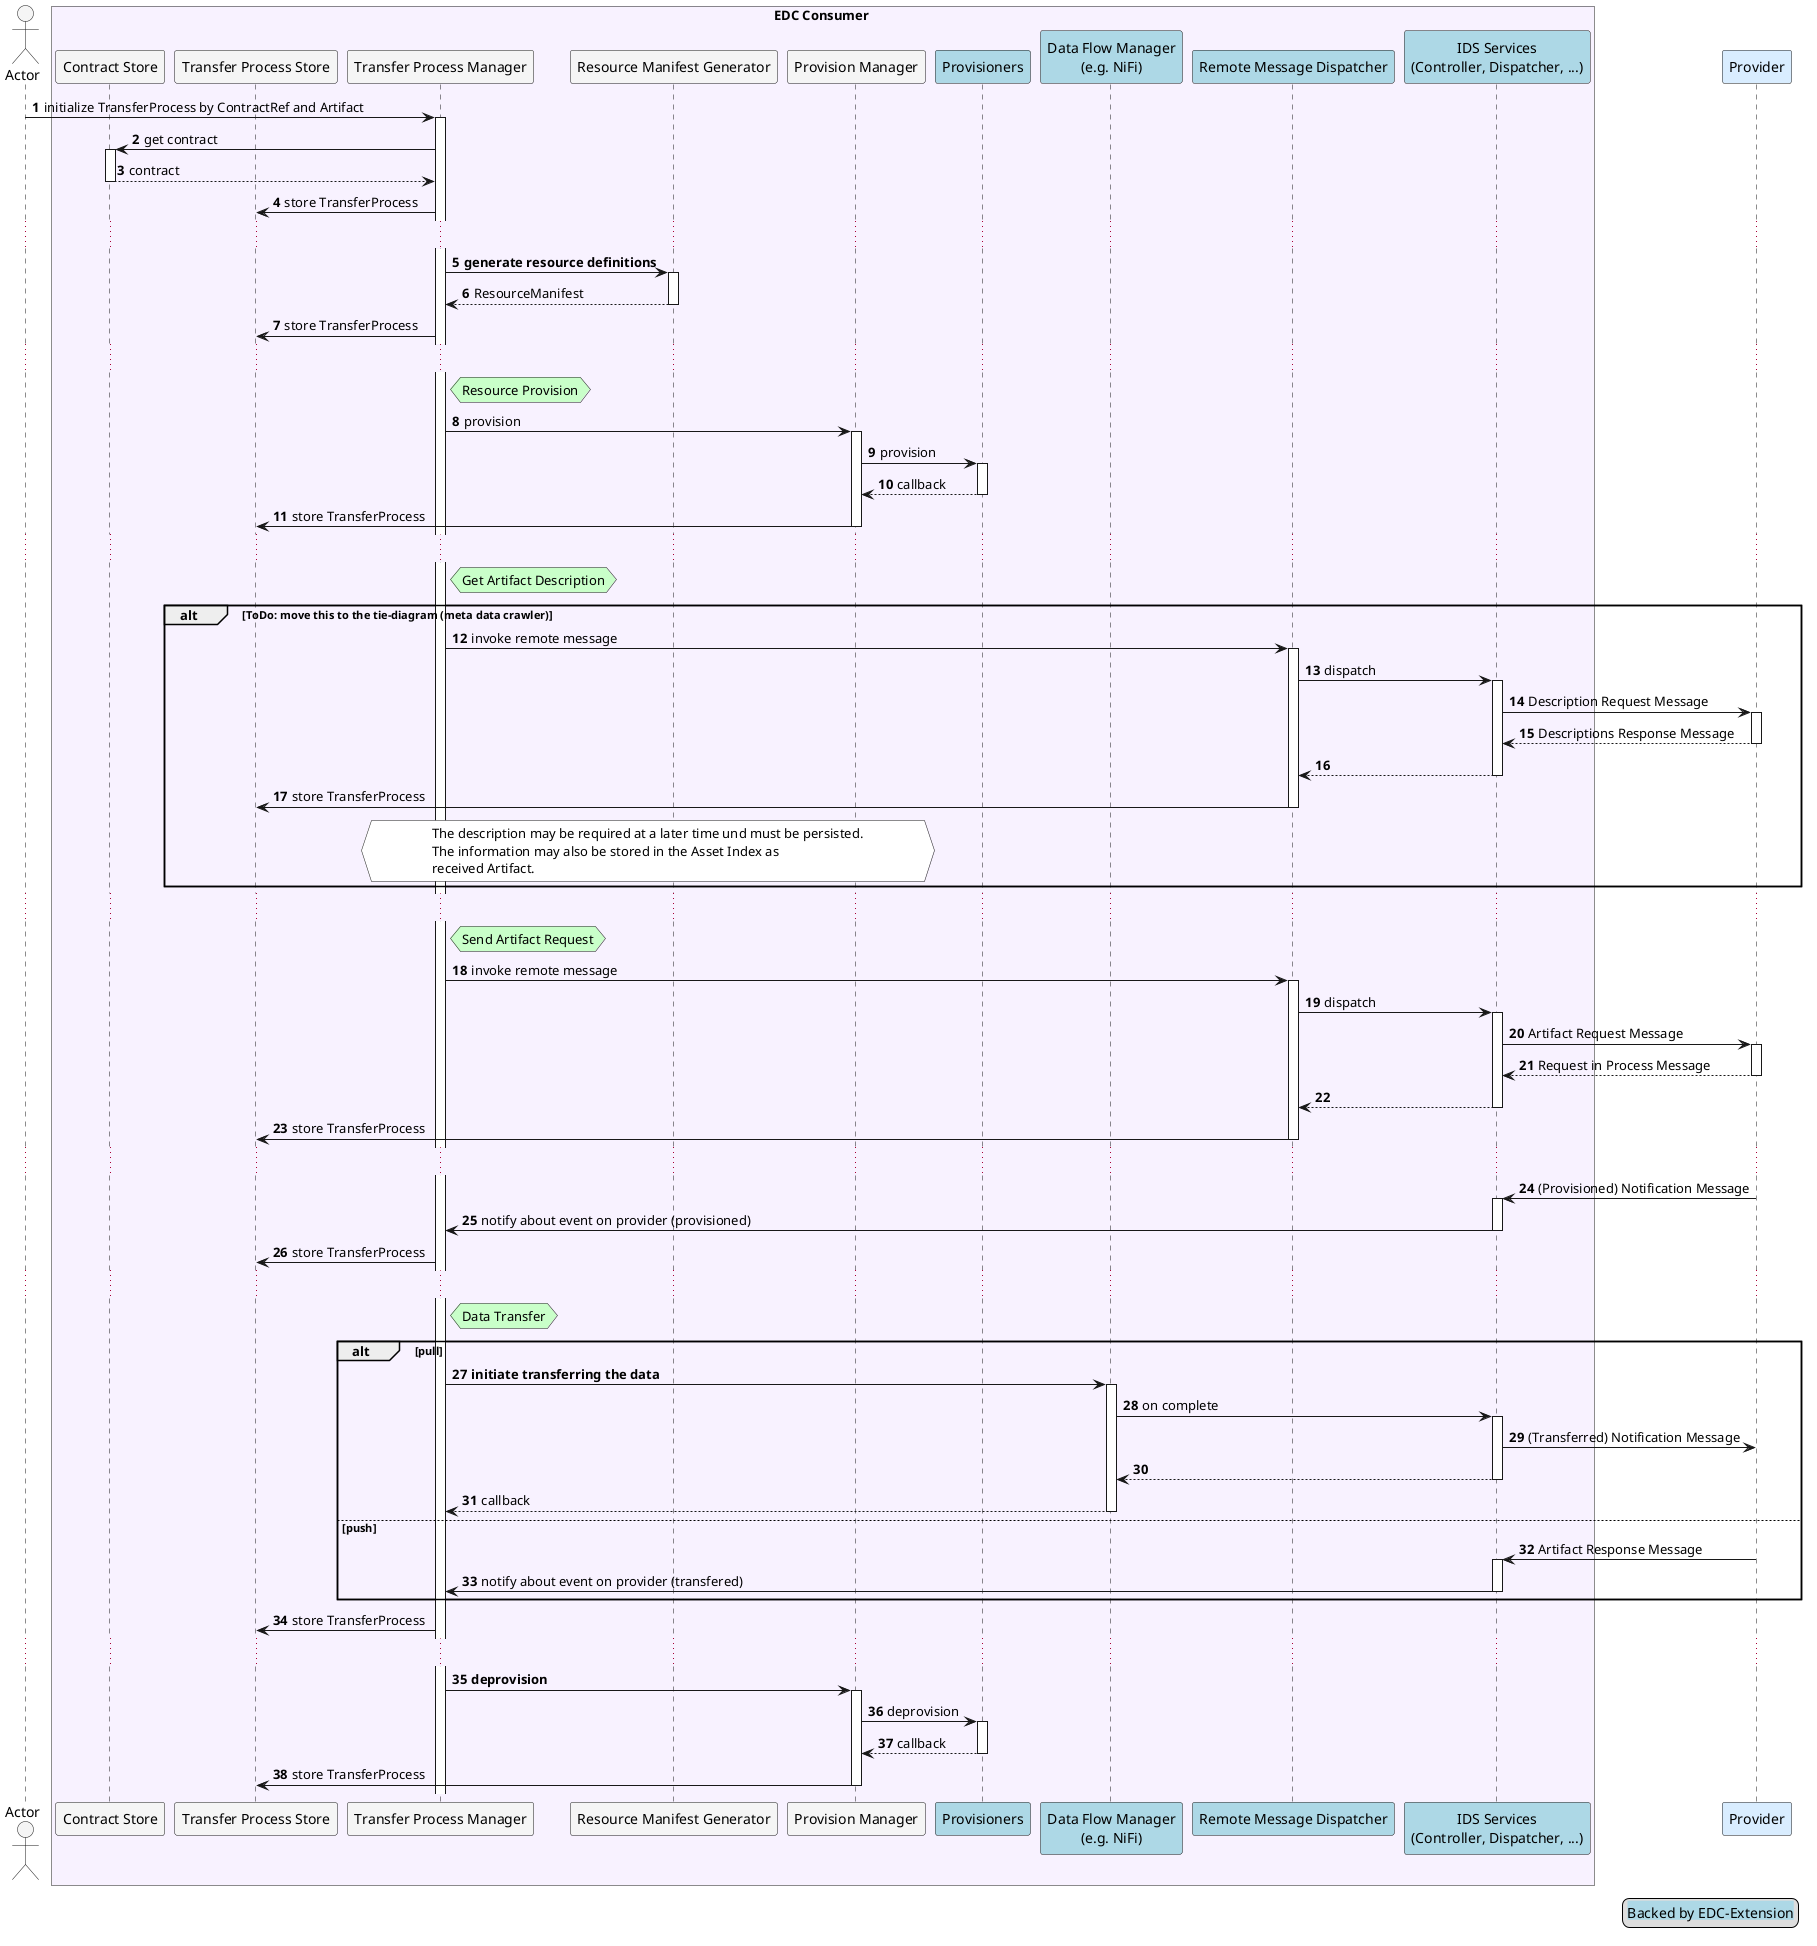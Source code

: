 @startuml

skinParam NoteBackgroundColor WhiteSmoke
skinParam NoteFontColor Black
skinParam ParticipantBackgroundColor WhiteSmoke
skinParam ActorBackgroundColor WhiteSmoke
skinParam AgentBackgroundColor White
skinParam AgentBorderColor SkyBlue
skinparam shadowing false

!define ConsumerColor f8f2ff
!define ProviderColor d9edff
!define WarningColor Business
!define LeadColor Technology

skinparam noteBackgroundColor #LeadColor

autonumber


actor Actor as "Actor"

'TODO: Move Actor to left and Data Provider to Right

legend right
 <back:#lightblue>Backed by EDC-Extension</back>
end legend

box EDC Consumer #ConsumerColor
    participant Store as "Contract Store"
    participant TransferStore as "Transfer Process Store"
    participant TransferManager as "Transfer Process Manager"
    participant ManifestGenerator as "Resource Manifest Generator"
    participant ProvisionManager as "Provision Manager"
    participant Provisioners as "Provisioners" #lightblue
    participant DataFlow as "Data Flow Manager\n(e.g. NiFi)" #lightblue
    participant Dispatcher as "Remote Message Dispatcher" #lightblue
    participant IDS as "IDS Services\n(Controller, Dispatcher, ...)" #lightblue
end box

participant Provider as "Provider" #ProviderColor
' PROCESS
Actor -> TransferManager ++: initialize TransferProcess by ContractRef and Artifact


TransferManager -> Store ++: get contract
return contract
TransferManager -> TransferStore: store TransferProcess

' Resource Definition
...
TransferManager -> ManifestGenerator ++ : **generate resource definitions**
return ResourceManifest
TransferManager -> TransferStore: store TransferProcess


' Provision
...
hnote right of TransferManager
    Resource Provision
end note

TransferManager -> ProvisionManager++: provision
ProvisionManager -> Provisioners++: provision
Provisioners --> ProvisionManager--: callback
ProvisionManager -> TransferStore: store TransferProcess
deactivate ProvisionManager

' Description Message
...
hnote right of TransferManager
    Get Artifact Description
end note

alt ToDo: move this to the tie-diagram (meta data crawler)
    TransferManager -> Dispatcher ++ : invoke remote message
    Dispatcher -> IDS ++ : dispatch
    IDS -> Provider ++ : Description Request Message
    return Descriptions Response Message
    return
    Dispatcher -> TransferStore --: store TransferProcess
    hnote over TransferManager, ProvisionManager #white
        The description may be required at a later time und must be persisted.
        The information may also be stored in the Asset Index as
        received Artifact.
    end note
end

' Artifact Message
...
hnote right of TransferManager
    Send Artifact Request
end note

TransferManager -> Dispatcher ++ : invoke remote message
Dispatcher -> IDS ++ : dispatch
IDS -> Provider ++ : Artifact Request Message
return Request in Process Message
return
Dispatcher -> TransferStore --: store TransferProcess

' Notification
...
Provider -> IDS ++: (Provisioned) Notification Message
IDS -> TransferManager -- : notify about event on provider (provisioned)
TransferManager -> TransferStore: store TransferProcess

' Transfer
...
hnote right of TransferManager
    Data Transfer
end note
alt pull
    TransferManager -> DataFlow++: **initiate transferring the data**
    DataFlow -> IDS++ : on complete
    IDS -> Provider: (Transferred) Notification Message
    return
    DataFlow --> TransferManager --: callback
else push
    Provider -> IDS ++: Artifact Response Message
    IDS -> TransferManager -- : notify about event on provider (transfered)
end
    TransferManager -> TransferStore: store TransferProcess


' De-Provision
...
TransferManager -> ProvisionManager++: **deprovision**
ProvisionManager -> Provisioners++: deprovision
Provisioners --> ProvisionManager--: callback
ProvisionManager -> TransferStore: store TransferProcess
deactivate ProvisionManager

' Look again at step 21 for non-edc connectors

@enduml